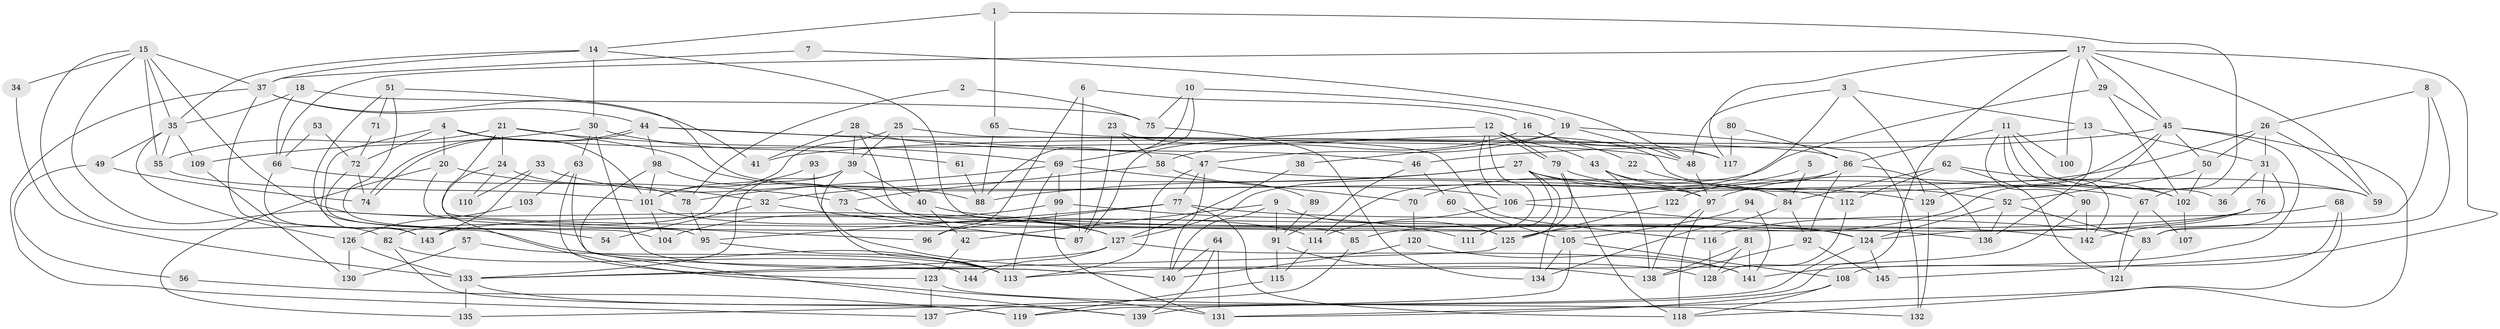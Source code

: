 // Generated by graph-tools (version 1.1) at 2025/49/03/09/25 04:49:21]
// undirected, 145 vertices, 290 edges
graph export_dot {
graph [start="1"]
  node [color=gray90,style=filled];
  1;
  2;
  3;
  4;
  5;
  6;
  7;
  8;
  9;
  10;
  11;
  12;
  13;
  14;
  15;
  16;
  17;
  18;
  19;
  20;
  21;
  22;
  23;
  24;
  25;
  26;
  27;
  28;
  29;
  30;
  31;
  32;
  33;
  34;
  35;
  36;
  37;
  38;
  39;
  40;
  41;
  42;
  43;
  44;
  45;
  46;
  47;
  48;
  49;
  50;
  51;
  52;
  53;
  54;
  55;
  56;
  57;
  58;
  59;
  60;
  61;
  62;
  63;
  64;
  65;
  66;
  67;
  68;
  69;
  70;
  71;
  72;
  73;
  74;
  75;
  76;
  77;
  78;
  79;
  80;
  81;
  82;
  83;
  84;
  85;
  86;
  87;
  88;
  89;
  90;
  91;
  92;
  93;
  94;
  95;
  96;
  97;
  98;
  99;
  100;
  101;
  102;
  103;
  104;
  105;
  106;
  107;
  108;
  109;
  110;
  111;
  112;
  113;
  114;
  115;
  116;
  117;
  118;
  119;
  120;
  121;
  122;
  123;
  124;
  125;
  126;
  127;
  128;
  129;
  130;
  131;
  132;
  133;
  134;
  135;
  136;
  137;
  138;
  139;
  140;
  141;
  142;
  143;
  144;
  145;
  1 -- 14;
  1 -- 67;
  1 -- 65;
  2 -- 75;
  2 -- 78;
  3 -- 114;
  3 -- 129;
  3 -- 13;
  3 -- 48;
  4 -- 48;
  4 -- 143;
  4 -- 20;
  4 -- 72;
  4 -- 101;
  5 -- 70;
  5 -- 84;
  6 -- 87;
  6 -- 16;
  6 -- 96;
  7 -- 48;
  7 -- 37;
  8 -- 83;
  8 -- 124;
  8 -- 26;
  9 -- 140;
  9 -- 125;
  9 -- 42;
  9 -- 91;
  10 -- 69;
  10 -- 19;
  10 -- 75;
  10 -- 88;
  11 -- 90;
  11 -- 142;
  11 -- 36;
  11 -- 59;
  11 -- 86;
  11 -- 100;
  12 -- 106;
  12 -- 79;
  12 -- 79;
  12 -- 43;
  12 -- 87;
  12 -- 111;
  13 -- 136;
  13 -- 31;
  13 -- 41;
  14 -- 37;
  14 -- 35;
  14 -- 30;
  14 -- 136;
  15 -- 55;
  15 -- 82;
  15 -- 34;
  15 -- 35;
  15 -- 37;
  15 -- 96;
  15 -- 127;
  16 -- 117;
  16 -- 58;
  16 -- 22;
  17 -- 59;
  17 -- 139;
  17 -- 29;
  17 -- 45;
  17 -- 66;
  17 -- 100;
  17 -- 117;
  17 -- 145;
  18 -- 35;
  18 -- 75;
  18 -- 66;
  19 -- 48;
  19 -- 47;
  19 -- 38;
  19 -- 132;
  20 -- 87;
  20 -- 32;
  20 -- 135;
  21 -- 24;
  21 -- 125;
  21 -- 55;
  21 -- 69;
  21 -- 106;
  22 -- 52;
  23 -- 87;
  23 -- 102;
  23 -- 58;
  24 -- 78;
  24 -- 131;
  24 -- 110;
  25 -- 39;
  25 -- 40;
  25 -- 101;
  25 -- 116;
  26 -- 59;
  26 -- 31;
  26 -- 50;
  26 -- 97;
  27 -- 112;
  27 -- 88;
  27 -- 32;
  27 -- 59;
  27 -- 111;
  27 -- 134;
  28 -- 41;
  28 -- 39;
  28 -- 46;
  28 -- 85;
  29 -- 45;
  29 -- 102;
  29 -- 127;
  30 -- 140;
  30 -- 61;
  30 -- 63;
  30 -- 109;
  31 -- 36;
  31 -- 76;
  31 -- 83;
  32 -- 54;
  32 -- 87;
  33 -- 143;
  33 -- 88;
  33 -- 110;
  34 -- 133;
  35 -- 55;
  35 -- 49;
  35 -- 109;
  35 -- 126;
  37 -- 44;
  37 -- 41;
  37 -- 113;
  37 -- 137;
  38 -- 127;
  39 -- 113;
  39 -- 133;
  39 -- 40;
  39 -- 82;
  40 -- 42;
  40 -- 142;
  42 -- 123;
  43 -- 97;
  43 -- 84;
  43 -- 138;
  44 -- 74;
  44 -- 74;
  44 -- 98;
  44 -- 47;
  44 -- 117;
  45 -- 46;
  45 -- 50;
  45 -- 125;
  45 -- 129;
  45 -- 131;
  45 -- 141;
  46 -- 91;
  46 -- 60;
  47 -- 77;
  47 -- 67;
  47 -- 113;
  47 -- 140;
  48 -- 97;
  49 -- 74;
  49 -- 56;
  50 -- 52;
  50 -- 102;
  51 -- 95;
  51 -- 97;
  51 -- 54;
  51 -- 71;
  52 -- 83;
  52 -- 124;
  52 -- 136;
  53 -- 72;
  53 -- 66;
  55 -- 101;
  56 -- 119;
  57 -- 130;
  57 -- 113;
  58 -- 73;
  58 -- 89;
  60 -- 105;
  61 -- 88;
  62 -- 84;
  62 -- 102;
  62 -- 112;
  62 -- 121;
  63 -- 140;
  63 -- 103;
  63 -- 123;
  64 -- 139;
  64 -- 131;
  64 -- 140;
  65 -- 86;
  65 -- 88;
  66 -- 73;
  66 -- 143;
  67 -- 121;
  67 -- 107;
  68 -- 108;
  68 -- 118;
  68 -- 116;
  69 -- 113;
  69 -- 70;
  69 -- 78;
  69 -- 99;
  70 -- 120;
  71 -- 72;
  72 -- 104;
  72 -- 74;
  73 -- 127;
  75 -- 134;
  76 -- 85;
  76 -- 142;
  76 -- 143;
  77 -- 118;
  77 -- 96;
  77 -- 83;
  77 -- 95;
  78 -- 95;
  79 -- 129;
  79 -- 118;
  79 -- 125;
  80 -- 86;
  80 -- 117;
  81 -- 138;
  81 -- 141;
  81 -- 128;
  82 -- 119;
  82 -- 144;
  83 -- 121;
  84 -- 92;
  84 -- 134;
  85 -- 135;
  86 -- 136;
  86 -- 92;
  86 -- 106;
  86 -- 122;
  89 -- 91;
  90 -- 113;
  90 -- 142;
  91 -- 138;
  91 -- 115;
  92 -- 145;
  92 -- 138;
  93 -- 128;
  93 -- 101;
  94 -- 141;
  94 -- 105;
  95 -- 113;
  97 -- 138;
  97 -- 118;
  98 -- 124;
  98 -- 101;
  98 -- 139;
  99 -- 111;
  99 -- 104;
  99 -- 131;
  101 -- 104;
  101 -- 114;
  102 -- 107;
  103 -- 126;
  105 -- 108;
  105 -- 134;
  105 -- 119;
  106 -- 114;
  106 -- 124;
  108 -- 118;
  108 -- 131;
  109 -- 130;
  112 -- 128;
  114 -- 115;
  115 -- 119;
  116 -- 128;
  120 -- 140;
  120 -- 141;
  122 -- 125;
  123 -- 137;
  123 -- 132;
  124 -- 137;
  124 -- 145;
  125 -- 133;
  126 -- 133;
  126 -- 130;
  127 -- 133;
  127 -- 141;
  127 -- 144;
  129 -- 132;
  133 -- 135;
  133 -- 139;
}
